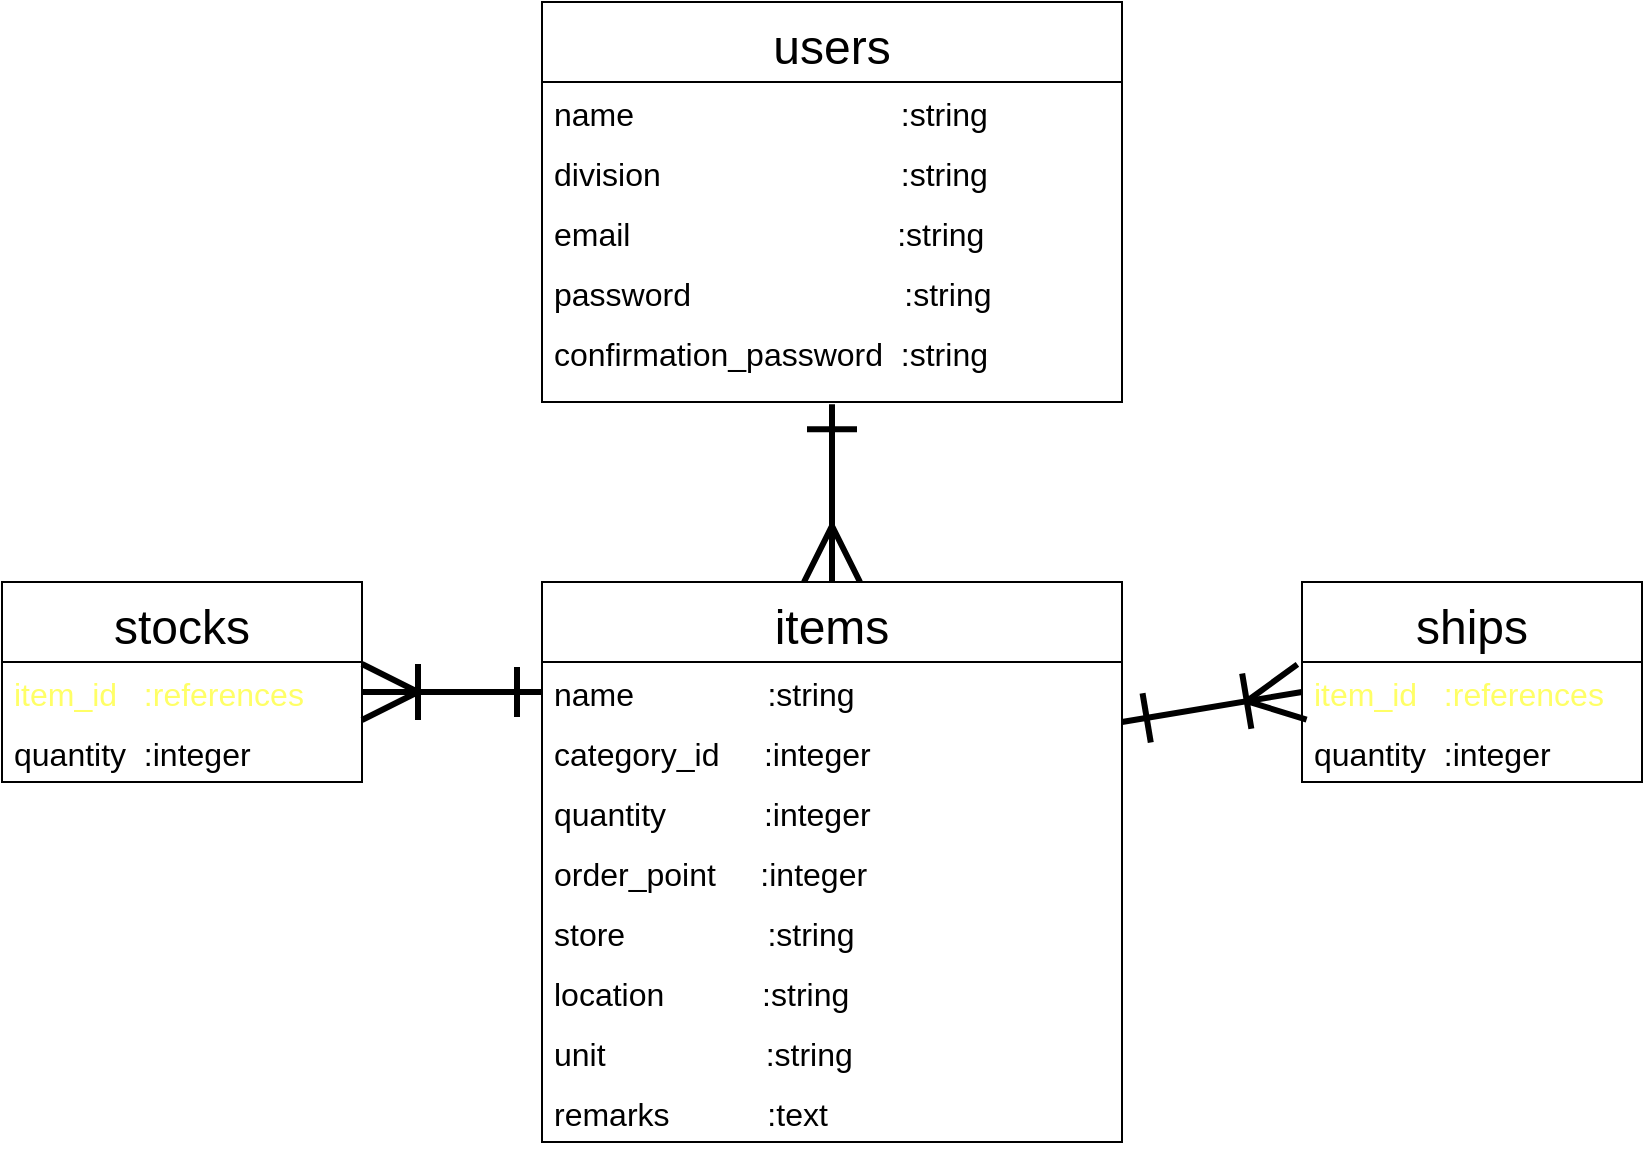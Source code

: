 <mxfile>
    <diagram id="KJXlyLyREBkwWXsDSMe0" name="ページ1">
        <mxGraphModel dx="517" dy="520" grid="1" gridSize="10" guides="1" tooltips="1" connect="1" arrows="1" fold="1" page="1" pageScale="1" pageWidth="827" pageHeight="1169" math="0" shadow="0">
            <root>
                <mxCell id="0"/>
                <mxCell id="1" parent="0"/>
                <mxCell id="61" style="edgeStyle=none;html=1;exitX=0.5;exitY=0;exitDx=0;exitDy=0;entryX=0.5;entryY=1.029;entryDx=0;entryDy=0;entryPerimeter=0;fontSize=16;fontColor=#FFFF66;strokeWidth=3;startArrow=ERmany;startFill=0;endArrow=ERone;endFill=0;startSize=24;endSize=21;" parent="1" source="2" target="54" edge="1">
                    <mxGeometry relative="1" as="geometry"/>
                </mxCell>
                <mxCell id="2" value="items" style="swimlane;fontStyle=0;childLayout=stackLayout;horizontal=1;startSize=40;horizontalStack=0;resizeParent=1;resizeParentMax=0;resizeLast=0;collapsible=1;marginBottom=0;align=center;fontSize=24;" parent="1" vertex="1">
                    <mxGeometry x="270" y="320" width="290" height="280" as="geometry"/>
                </mxCell>
                <mxCell id="3" value="name               :string" style="text;strokeColor=none;fillColor=none;spacingLeft=4;spacingRight=4;overflow=hidden;rotatable=0;points=[[0,0.5],[1,0.5]];portConstraint=eastwest;fontSize=16;" parent="2" vertex="1">
                    <mxGeometry y="40" width="290" height="30" as="geometry"/>
                </mxCell>
                <mxCell id="5" value="category_id     :integer" style="text;strokeColor=none;fillColor=none;spacingLeft=4;spacingRight=4;overflow=hidden;rotatable=0;points=[[0,0.5],[1,0.5]];portConstraint=eastwest;fontSize=16;" parent="2" vertex="1">
                    <mxGeometry y="70" width="290" height="30" as="geometry"/>
                </mxCell>
                <mxCell id="47" value="quantity           :integer" style="text;strokeColor=none;fillColor=none;spacingLeft=4;spacingRight=4;overflow=hidden;rotatable=0;points=[[0,0.5],[1,0.5]];portConstraint=eastwest;fontSize=16;" parent="2" vertex="1">
                    <mxGeometry y="100" width="290" height="30" as="geometry"/>
                </mxCell>
                <mxCell id="48" value="order_point     :integer" style="text;strokeColor=none;fillColor=none;spacingLeft=4;spacingRight=4;overflow=hidden;rotatable=0;points=[[0,0.5],[1,0.5]];portConstraint=eastwest;fontSize=16;" parent="2" vertex="1">
                    <mxGeometry y="130" width="290" height="30" as="geometry"/>
                </mxCell>
                <mxCell id="49" value="store                :string" style="text;strokeColor=none;fillColor=none;spacingLeft=4;spacingRight=4;overflow=hidden;rotatable=0;points=[[0,0.5],[1,0.5]];portConstraint=eastwest;fontSize=16;" parent="2" vertex="1">
                    <mxGeometry y="160" width="290" height="30" as="geometry"/>
                </mxCell>
                <mxCell id="51" value="location           :string" style="text;strokeColor=none;fillColor=none;spacingLeft=4;spacingRight=4;overflow=hidden;rotatable=0;points=[[0,0.5],[1,0.5]];portConstraint=eastwest;fontSize=16;" parent="2" vertex="1">
                    <mxGeometry y="190" width="290" height="30" as="geometry"/>
                </mxCell>
                <mxCell id="64" value="unit                  :string" style="text;strokeColor=none;fillColor=none;spacingLeft=4;spacingRight=4;overflow=hidden;rotatable=0;points=[[0,0.5],[1,0.5]];portConstraint=eastwest;fontSize=16;" parent="2" vertex="1">
                    <mxGeometry y="220" width="290" height="30" as="geometry"/>
                </mxCell>
                <mxCell id="65" value="remarks           :text" style="text;strokeColor=none;fillColor=none;spacingLeft=4;spacingRight=4;overflow=hidden;rotatable=0;points=[[0,0.5],[1,0.5]];portConstraint=eastwest;fontSize=16;" vertex="1" parent="2">
                    <mxGeometry y="250" width="290" height="30" as="geometry"/>
                </mxCell>
                <mxCell id="6" value="users" style="swimlane;fontStyle=0;childLayout=stackLayout;horizontal=1;startSize=40;horizontalStack=0;resizeParent=1;resizeParentMax=0;resizeLast=0;collapsible=1;marginBottom=0;align=center;fontSize=24;" parent="1" vertex="1">
                    <mxGeometry x="270" y="30" width="290" height="200" as="geometry"/>
                </mxCell>
                <mxCell id="7" value="name                              :string" style="text;strokeColor=none;fillColor=none;spacingLeft=4;spacingRight=4;overflow=hidden;rotatable=0;points=[[0,0.5],[1,0.5]];portConstraint=eastwest;fontSize=16;" parent="6" vertex="1">
                    <mxGeometry y="40" width="290" height="30" as="geometry"/>
                </mxCell>
                <mxCell id="8" value="division                           :string" style="text;strokeColor=none;fillColor=none;spacingLeft=4;spacingRight=4;overflow=hidden;rotatable=0;points=[[0,0.5],[1,0.5]];portConstraint=eastwest;fontSize=16;" parent="6" vertex="1">
                    <mxGeometry y="70" width="290" height="30" as="geometry"/>
                </mxCell>
                <mxCell id="9" value="email                              :string" style="text;strokeColor=none;fillColor=none;spacingLeft=4;spacingRight=4;overflow=hidden;rotatable=0;points=[[0,0.5],[1,0.5]];portConstraint=eastwest;fontSize=16;" parent="6" vertex="1">
                    <mxGeometry y="100" width="290" height="30" as="geometry"/>
                </mxCell>
                <mxCell id="55" value="password                        :string    " style="text;strokeColor=none;fillColor=none;spacingLeft=4;spacingRight=4;overflow=hidden;rotatable=0;points=[[0,0.5],[1,0.5]];portConstraint=eastwest;fontSize=16;" parent="6" vertex="1">
                    <mxGeometry y="130" width="290" height="30" as="geometry"/>
                </mxCell>
                <mxCell id="54" value="confirmation_password  :string" style="text;strokeColor=none;fillColor=none;spacingLeft=4;spacingRight=4;overflow=hidden;rotatable=0;points=[[0,0.5],[1,0.5]];portConstraint=eastwest;fontSize=16;" parent="6" vertex="1">
                    <mxGeometry y="160" width="290" height="40" as="geometry"/>
                </mxCell>
                <mxCell id="10" value="stocks" style="swimlane;fontStyle=0;childLayout=stackLayout;horizontal=1;startSize=40;horizontalStack=0;resizeParent=1;resizeParentMax=0;resizeLast=0;collapsible=1;marginBottom=0;align=center;fontSize=24;" parent="1" vertex="1">
                    <mxGeometry y="320" width="180" height="100" as="geometry"/>
                </mxCell>
                <mxCell id="11" value="item_id   :references" style="text;strokeColor=none;fillColor=none;spacingLeft=4;spacingRight=4;overflow=hidden;rotatable=0;points=[[0,0.5],[1,0.5]];portConstraint=eastwest;fontSize=16;fontColor=#FFFF66;" parent="10" vertex="1">
                    <mxGeometry y="40" width="180" height="30" as="geometry"/>
                </mxCell>
                <mxCell id="12" value="quantity  :integer" style="text;strokeColor=none;fillColor=none;spacingLeft=4;spacingRight=4;overflow=hidden;rotatable=0;points=[[0,0.5],[1,0.5]];portConstraint=eastwest;fontSize=16;" parent="10" vertex="1">
                    <mxGeometry y="70" width="180" height="30" as="geometry"/>
                </mxCell>
                <mxCell id="57" value="ships" style="swimlane;fontStyle=0;childLayout=stackLayout;horizontal=1;startSize=40;horizontalStack=0;resizeParent=1;resizeParentMax=0;resizeLast=0;collapsible=1;marginBottom=0;align=center;fontSize=24;" parent="1" vertex="1">
                    <mxGeometry x="650" y="320" width="170" height="100" as="geometry"/>
                </mxCell>
                <mxCell id="58" value="item_id   :references" style="text;strokeColor=none;fillColor=none;spacingLeft=4;spacingRight=4;overflow=hidden;rotatable=0;points=[[0,0.5],[1,0.5]];portConstraint=eastwest;fontSize=16;fontColor=#FFFF66;" parent="57" vertex="1">
                    <mxGeometry y="40" width="170" height="30" as="geometry"/>
                </mxCell>
                <mxCell id="59" value="quantity  :integer" style="text;strokeColor=none;fillColor=none;spacingLeft=4;spacingRight=4;overflow=hidden;rotatable=0;points=[[0,0.5],[1,0.5]];portConstraint=eastwest;fontSize=16;" parent="57" vertex="1">
                    <mxGeometry y="70" width="170" height="30" as="geometry"/>
                </mxCell>
                <mxCell id="62" style="edgeStyle=none;html=1;exitX=0;exitY=0.5;exitDx=0;exitDy=0;entryX=1;entryY=0.25;entryDx=0;entryDy=0;fontSize=16;fontColor=#FFFF66;startArrow=ERoneToMany;startFill=0;endArrow=ERone;endFill=0;startSize=24;endSize=21;strokeWidth=3;" parent="1" source="58" target="2" edge="1">
                    <mxGeometry relative="1" as="geometry"/>
                </mxCell>
                <mxCell id="63" style="edgeStyle=none;html=1;exitX=1;exitY=0.5;exitDx=0;exitDy=0;entryX=0;entryY=0.5;entryDx=0;entryDy=0;fontSize=16;fontColor=#FFFF66;startArrow=ERoneToMany;startFill=0;endArrow=ERone;endFill=0;startSize=24;endSize=21;strokeWidth=3;" parent="1" source="11" target="3" edge="1">
                    <mxGeometry relative="1" as="geometry"/>
                </mxCell>
            </root>
        </mxGraphModel>
    </diagram>
</mxfile>